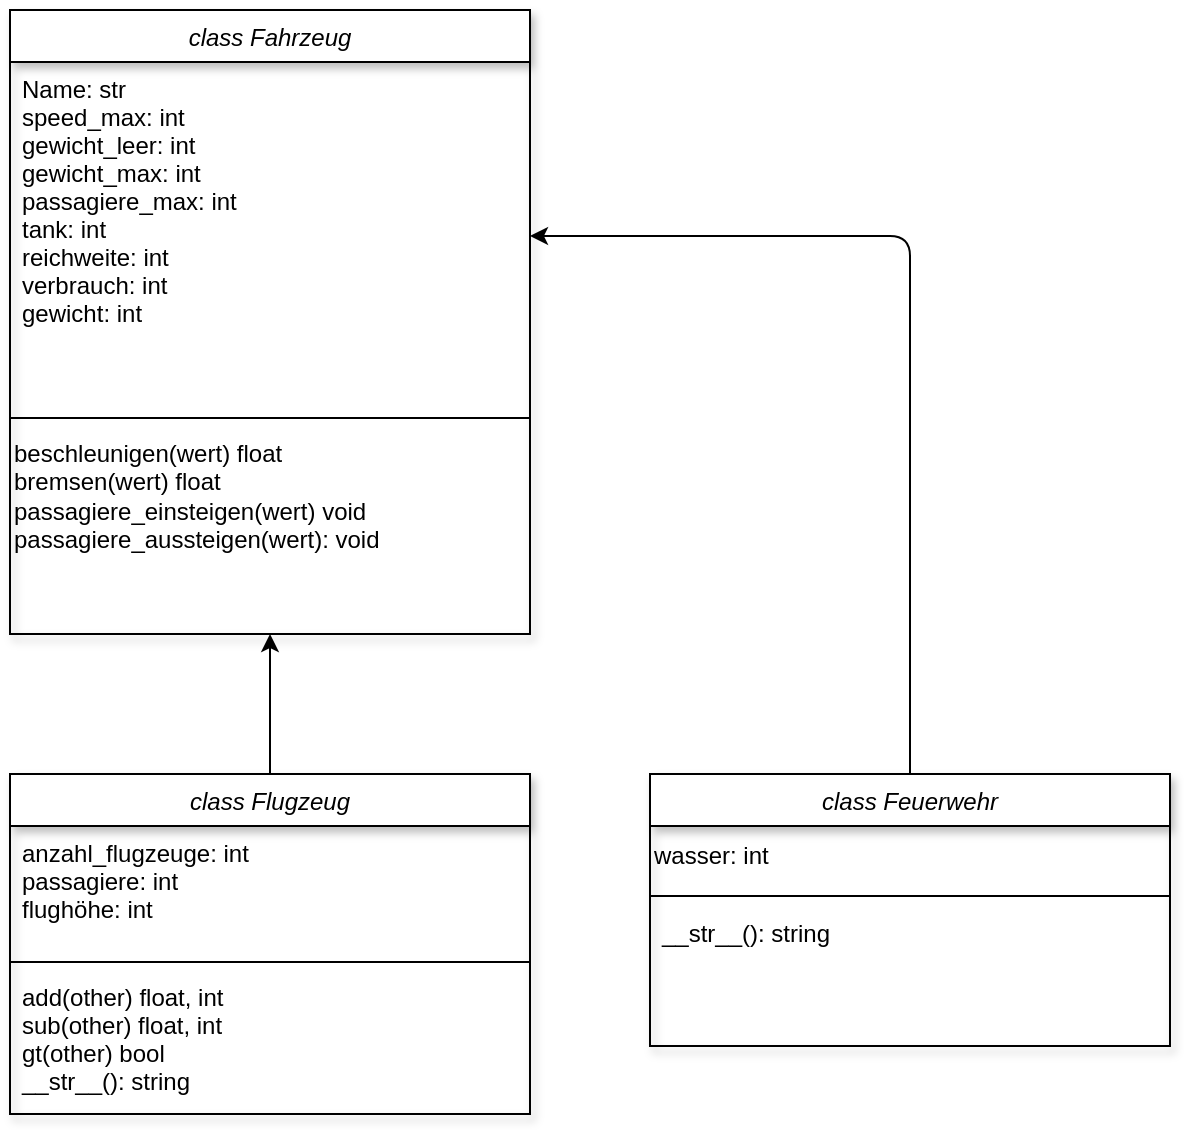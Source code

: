 <mxfile>
    <diagram id="C5RBs43oDa-KdzZeNtuy" name="Flugzeug">
        <mxGraphModel dx="702" dy="1598" grid="1" gridSize="10" guides="1" tooltips="1" connect="1" arrows="1" fold="1" page="1" pageScale="1" pageWidth="827" pageHeight="1169" math="0" shadow="0">
            <root>
                <mxCell id="WIyWlLk6GJQsqaUBKTNV-0"/>
                <mxCell id="WIyWlLk6GJQsqaUBKTNV-1" parent="WIyWlLk6GJQsqaUBKTNV-0"/>
                <mxCell id="a_EGpLdE-8I7ZxJAhZ7y-4" value="" style="edgeStyle=none;html=1;entryX=0.5;entryY=1;entryDx=0;entryDy=0;" parent="WIyWlLk6GJQsqaUBKTNV-1" source="zkfFHV4jXpPFQw0GAbJ--0" target="a_EGpLdE-8I7ZxJAhZ7y-0" edge="1">
                    <mxGeometry relative="1" as="geometry">
                        <mxPoint x="350" y="-462" as="targetPoint"/>
                    </mxGeometry>
                </mxCell>
                <mxCell id="zkfFHV4jXpPFQw0GAbJ--0" value="class Flugzeug" style="swimlane;fontStyle=2;align=center;verticalAlign=top;childLayout=stackLayout;horizontal=1;startSize=26;horizontalStack=0;resizeParent=1;resizeLast=0;collapsible=1;marginBottom=0;rounded=0;shadow=1;strokeWidth=1;" parent="WIyWlLk6GJQsqaUBKTNV-1" vertex="1">
                    <mxGeometry x="220" y="-410" width="260" height="170" as="geometry">
                        <mxRectangle x="220" y="50" width="160" height="26" as="alternateBounds"/>
                    </mxGeometry>
                </mxCell>
                <mxCell id="zkfFHV4jXpPFQw0GAbJ--3" value="anzahl_flugzeuge: int&#10;passagiere: int&#10;flughöhe: int&#10;" style="text;align=left;verticalAlign=top;spacingLeft=4;spacingRight=4;overflow=hidden;rotatable=0;points=[[0,0.5],[1,0.5]];portConstraint=eastwest;rounded=0;shadow=0;html=0;" parent="zkfFHV4jXpPFQw0GAbJ--0" vertex="1">
                    <mxGeometry y="26" width="260" height="64" as="geometry"/>
                </mxCell>
                <mxCell id="zkfFHV4jXpPFQw0GAbJ--4" value="" style="line;html=1;strokeWidth=1;align=left;verticalAlign=middle;spacingTop=-1;spacingLeft=3;spacingRight=3;rotatable=0;labelPosition=right;points=[];portConstraint=eastwest;" parent="zkfFHV4jXpPFQw0GAbJ--0" vertex="1">
                    <mxGeometry y="90" width="260" height="8" as="geometry"/>
                </mxCell>
                <mxCell id="zkfFHV4jXpPFQw0GAbJ--5" value="add(other) float, int&#10;sub(other) float, int&#10;gt(other) bool&#10;__str__(): string&#10;" style="text;align=left;verticalAlign=top;spacingLeft=4;spacingRight=4;overflow=hidden;rotatable=0;points=[[0,0.5],[1,0.5]];portConstraint=eastwest;" parent="zkfFHV4jXpPFQw0GAbJ--0" vertex="1">
                    <mxGeometry y="98" width="260" height="72" as="geometry"/>
                </mxCell>
                <mxCell id="a_EGpLdE-8I7ZxJAhZ7y-0" value="class Fahrzeug" style="swimlane;fontStyle=2;align=center;verticalAlign=top;childLayout=stackLayout;horizontal=1;startSize=26;horizontalStack=0;resizeParent=1;resizeLast=0;collapsible=1;marginBottom=0;rounded=0;shadow=1;strokeWidth=1;" parent="WIyWlLk6GJQsqaUBKTNV-1" vertex="1">
                    <mxGeometry x="220" y="-792" width="260" height="312" as="geometry">
                        <mxRectangle x="220" y="50" width="160" height="26" as="alternateBounds"/>
                    </mxGeometry>
                </mxCell>
                <mxCell id="a_EGpLdE-8I7ZxJAhZ7y-1" value="Name: str&#10;speed_max: int&#10;gewicht_leer: int&#10;gewicht_max: int&#10;passagiere_max: int&#10;tank: int&#10;reichweite: int&#10;verbrauch: int&#10;gewicht: int" style="text;align=left;verticalAlign=top;spacingLeft=4;spacingRight=4;overflow=hidden;rotatable=0;points=[[0,0.5],[1,0.5]];portConstraint=eastwest;rounded=0;shadow=0;html=0;" parent="a_EGpLdE-8I7ZxJAhZ7y-0" vertex="1">
                    <mxGeometry y="26" width="260" height="174" as="geometry"/>
                </mxCell>
                <mxCell id="a_EGpLdE-8I7ZxJAhZ7y-2" value="" style="line;html=1;strokeWidth=1;align=left;verticalAlign=middle;spacingTop=-1;spacingLeft=3;spacingRight=3;rotatable=0;labelPosition=right;points=[];portConstraint=eastwest;" parent="a_EGpLdE-8I7ZxJAhZ7y-0" vertex="1">
                    <mxGeometry y="200" width="260" height="8" as="geometry"/>
                </mxCell>
                <mxCell id="0" value="&lt;span style=&quot;&quot;&gt;beschleunigen(wert) float&lt;/span&gt;&lt;br style=&quot;padding: 0px; margin: 0px;&quot;&gt;&lt;span style=&quot;&quot;&gt;bremsen(wert) float&lt;/span&gt;&lt;br style=&quot;padding: 0px; margin: 0px;&quot;&gt;&lt;span style=&quot;&quot;&gt;passagiere_einsteigen(wert) void&lt;/span&gt;&lt;br style=&quot;padding: 0px; margin: 0px;&quot;&gt;&lt;span style=&quot;&quot;&gt;passagiere_aussteigen(wert): void&lt;/span&gt;" style="text;html=1;align=left;verticalAlign=middle;resizable=0;points=[];autosize=1;strokeColor=none;fillColor=none;" parent="a_EGpLdE-8I7ZxJAhZ7y-0" vertex="1">
                    <mxGeometry y="208" width="260" height="70" as="geometry"/>
                </mxCell>
                <mxCell id="6" value="" style="edgeStyle=none;html=1;" parent="WIyWlLk6GJQsqaUBKTNV-1" source="1" target="a_EGpLdE-8I7ZxJAhZ7y-1" edge="1">
                    <mxGeometry relative="1" as="geometry">
                        <Array as="points">
                            <mxPoint x="670" y="-679"/>
                        </Array>
                    </mxGeometry>
                </mxCell>
                <mxCell id="1" value="class Feuerwehr" style="swimlane;fontStyle=2;align=center;verticalAlign=top;childLayout=stackLayout;horizontal=1;startSize=26;horizontalStack=0;resizeParent=1;resizeLast=0;collapsible=1;marginBottom=0;rounded=0;shadow=1;strokeWidth=1;" parent="WIyWlLk6GJQsqaUBKTNV-1" vertex="1">
                    <mxGeometry x="540" y="-410" width="260" height="136" as="geometry">
                        <mxRectangle x="220" y="50" width="160" height="26" as="alternateBounds"/>
                    </mxGeometry>
                </mxCell>
                <mxCell id="5" value="wasser: int&lt;br&gt;" style="text;html=1;align=left;verticalAlign=middle;resizable=0;points=[];autosize=1;strokeColor=none;fillColor=none;" parent="1" vertex="1">
                    <mxGeometry y="26" width="260" height="30" as="geometry"/>
                </mxCell>
                <mxCell id="3" value="" style="line;html=1;strokeWidth=1;align=left;verticalAlign=middle;spacingTop=-1;spacingLeft=3;spacingRight=3;rotatable=0;labelPosition=right;points=[];portConstraint=eastwest;" parent="1" vertex="1">
                    <mxGeometry y="56" width="260" height="10" as="geometry"/>
                </mxCell>
                <mxCell id="4" value="__str__(): string&#10;" style="text;align=left;verticalAlign=top;spacingLeft=4;spacingRight=4;overflow=hidden;rotatable=0;points=[[0,0.5],[1,0.5]];portConstraint=eastwest;" parent="1" vertex="1">
                    <mxGeometry y="66" width="260" height="70" as="geometry"/>
                </mxCell>
            </root>
        </mxGraphModel>
    </diagram>
    <diagram id="TYIyRXOuca1dYvEWABh8" name="Flughafen">
        <mxGraphModel dx="702" dy="429" grid="1" gridSize="10" guides="1" tooltips="1" connect="1" arrows="1" fold="1" page="1" pageScale="1" pageWidth="850" pageHeight="1100" math="0" shadow="0">
            <root>
                <mxCell id="0"/>
                <mxCell id="1" parent="0"/>
                <mxCell id="BaKExmYVio5iCVP4UsTa-8" value="" style="edgeStyle=none;html=1;" parent="1" source="ksPFIGAJBLskk0MnnyNh-1" target="BaKExmYVio5iCVP4UsTa-6" edge="1">
                    <mxGeometry relative="1" as="geometry"/>
                </mxCell>
                <mxCell id="ksPFIGAJBLskk0MnnyNh-1" value="class Flughafen" style="swimlane;fontStyle=2;align=center;verticalAlign=top;childLayout=stackLayout;horizontal=1;startSize=26;horizontalStack=0;resizeParent=1;resizeLast=0;collapsible=1;marginBottom=0;rounded=0;shadow=1;strokeWidth=1;" parent="1" vertex="1">
                    <mxGeometry x="250" y="350" width="260" height="210" as="geometry">
                        <mxRectangle x="220" y="50" width="160" height="26" as="alternateBounds"/>
                    </mxGeometry>
                </mxCell>
                <mxCell id="ksPFIGAJBLskk0MnnyNh-2" value="name: string&#10;flugzeuge: [flugzeug]&#10;parkpos: string&#10;" style="text;align=left;verticalAlign=top;spacingLeft=4;spacingRight=4;overflow=hidden;rotatable=0;points=[[0,0.5],[1,0.5]];portConstraint=eastwest;rounded=0;shadow=0;html=0;" parent="ksPFIGAJBLskk0MnnyNh-1" vertex="1">
                    <mxGeometry y="26" width="260" height="74" as="geometry"/>
                </mxCell>
                <mxCell id="ksPFIGAJBLskk0MnnyNh-3" value="" style="line;html=1;strokeWidth=1;align=left;verticalAlign=middle;spacingTop=-1;spacingLeft=3;spacingRight=3;rotatable=0;labelPosition=right;points=[];portConstraint=eastwest;" parent="ksPFIGAJBLskk0MnnyNh-1" vertex="1">
                    <mxGeometry y="100" width="260" height="8" as="geometry"/>
                </mxCell>
                <mxCell id="ksPFIGAJBLskk0MnnyNh-4" value="flugzeug_landen(): void&#10;flugzeug_starten(): void&#10;count_personen(): int&#10;count_flugzeuge(): int&#10;__str__(): string&#10;get_flugzeuge(): str" style="text;align=left;verticalAlign=top;spacingLeft=4;spacingRight=4;overflow=hidden;rotatable=0;points=[[0,0.5],[1,0.5]];portConstraint=eastwest;" parent="ksPFIGAJBLskk0MnnyNh-1" vertex="1">
                    <mxGeometry y="108" width="260" height="102" as="geometry"/>
                </mxCell>
                <mxCell id="BaKExmYVio5iCVP4UsTa-1" value="abc Gebäude" style="swimlane;fontStyle=2;align=center;verticalAlign=top;childLayout=stackLayout;horizontal=1;startSize=26;horizontalStack=0;resizeParent=1;resizeLast=0;collapsible=1;marginBottom=0;rounded=0;shadow=1;strokeWidth=1;" parent="1" vertex="1">
                    <mxGeometry x="250" y="50" width="260" height="240" as="geometry">
                        <mxRectangle x="220" y="50" width="160" height="26" as="alternateBounds"/>
                    </mxGeometry>
                </mxCell>
                <mxCell id="BaKExmYVio5iCVP4UsTa-5" value="&lt;span style=&quot;text-align: left;&quot;&gt;personen_gebäude: int&lt;/span&gt;" style="text;html=1;align=center;verticalAlign=middle;resizable=0;points=[];autosize=1;strokeColor=none;fillColor=none;" parent="BaKExmYVio5iCVP4UsTa-1" vertex="1">
                    <mxGeometry y="26" width="260" height="30" as="geometry"/>
                </mxCell>
                <mxCell id="BaKExmYVio5iCVP4UsTa-3" value="" style="line;html=1;strokeWidth=1;align=left;verticalAlign=middle;spacingTop=-1;spacingLeft=3;spacingRight=3;rotatable=0;labelPosition=right;points=[];portConstraint=eastwest;" parent="BaKExmYVio5iCVP4UsTa-1" vertex="1">
                    <mxGeometry y="56" width="260" height="154" as="geometry"/>
                </mxCell>
                <mxCell id="BaKExmYVio5iCVP4UsTa-6" value="gebäude_reinigen(): void" style="text;html=1;align=center;verticalAlign=middle;resizable=0;points=[];autosize=1;strokeColor=none;fillColor=none;" parent="BaKExmYVio5iCVP4UsTa-1" vertex="1">
                    <mxGeometry y="210" width="260" height="30" as="geometry"/>
                </mxCell>
            </root>
        </mxGraphModel>
    </diagram>
</mxfile>